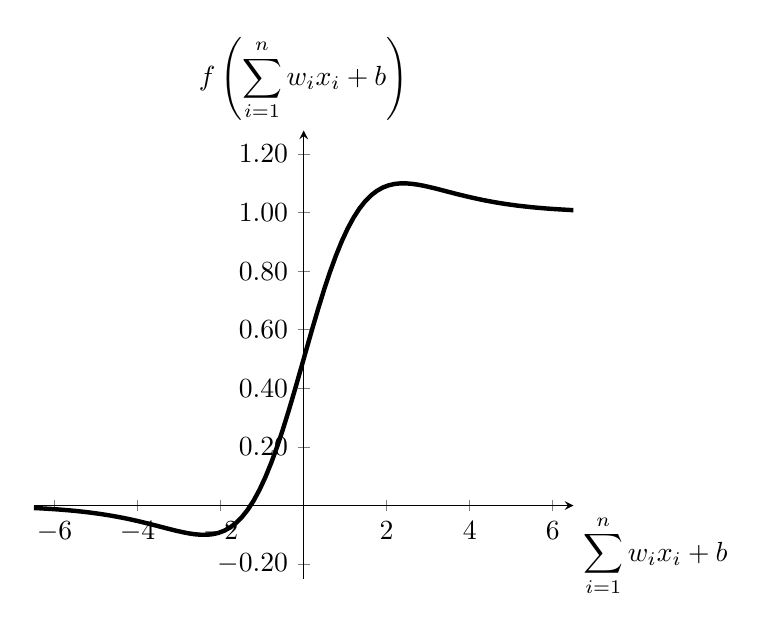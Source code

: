 \begin{tikzpicture}
        \begin{axis}%
        [ 
            axis x line=center,
            axis y line=center,
            xtick={-6,-4,...,6},
            ytick={-.2,0,.2,.4,.6,.8,1,1.2},
            y tick label style={
        /pgf/number format/.cd,
            fixed,
            fixed zerofill,
            precision=2,
        /tikz/.cd
    },
            xlabel={$\displaystyle \sum_{i=1}^n{w_ix_i} + b$},
            ylabel={$\displaystyle f\left(\sum_{i=1}^n{w_ix_i} + b\right)$},
            xlabel style={below right},
            ylabel style={above},
            xmin=-6.5,
            xmax=6.5,
            ymin=-0.25,
            ymax=1.28,
            domain=-7:7
        ]
            \addplot+[black,mark=none,samples=100,domain=-7:7,ultra thick] (x,{x/(1+exp(-x)) + (1/(1+exp(-x))) * (1 - x/(1+exp(-x)))});
        \end{axis}
 \end{tikzpicture}